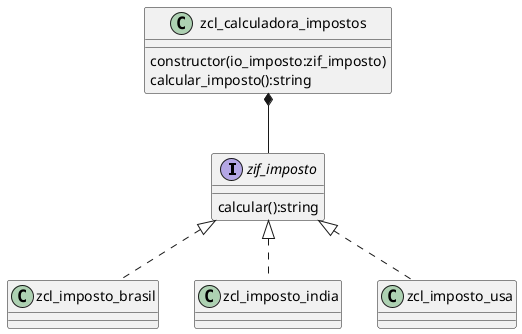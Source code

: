 @startuml imposto
zif_imposto <|.. zcl_imposto_brasil
zif_imposto <|.. zcl_imposto_india
zif_imposto <|.. zcl_imposto_usa
zcl_calculadora_impostos *-- zif_imposto
interface zif_imposto{
    calcular():string
}
class zcl_imposto_brasil
class zcl_imposto_usa
class zcl_imposto_india
class zcl_calculadora_impostos{
    constructor(io_imposto:zif_imposto)
    calcular_imposto():string
}
@enduml